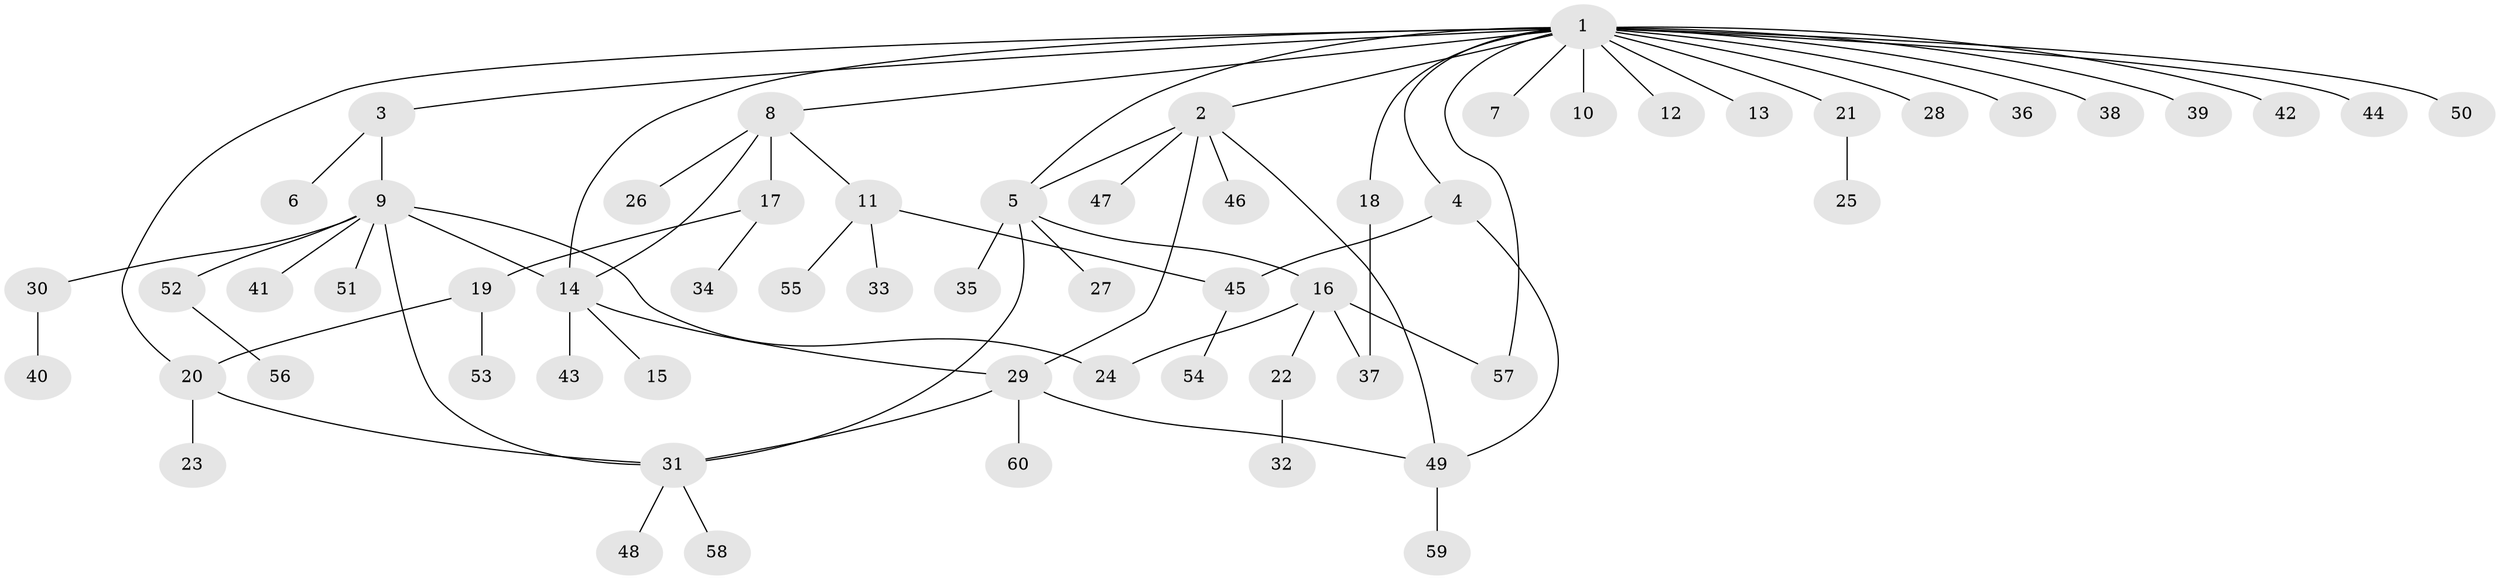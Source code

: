 // Generated by graph-tools (version 1.1) at 2025/26/03/09/25 03:26:05]
// undirected, 60 vertices, 73 edges
graph export_dot {
graph [start="1"]
  node [color=gray90,style=filled];
  1;
  2;
  3;
  4;
  5;
  6;
  7;
  8;
  9;
  10;
  11;
  12;
  13;
  14;
  15;
  16;
  17;
  18;
  19;
  20;
  21;
  22;
  23;
  24;
  25;
  26;
  27;
  28;
  29;
  30;
  31;
  32;
  33;
  34;
  35;
  36;
  37;
  38;
  39;
  40;
  41;
  42;
  43;
  44;
  45;
  46;
  47;
  48;
  49;
  50;
  51;
  52;
  53;
  54;
  55;
  56;
  57;
  58;
  59;
  60;
  1 -- 2;
  1 -- 3;
  1 -- 4;
  1 -- 5;
  1 -- 7;
  1 -- 8;
  1 -- 10;
  1 -- 12;
  1 -- 13;
  1 -- 14;
  1 -- 18;
  1 -- 20;
  1 -- 21;
  1 -- 28;
  1 -- 36;
  1 -- 38;
  1 -- 39;
  1 -- 42;
  1 -- 44;
  1 -- 50;
  1 -- 57;
  2 -- 5;
  2 -- 29;
  2 -- 46;
  2 -- 47;
  2 -- 49;
  3 -- 6;
  3 -- 9;
  4 -- 45;
  4 -- 49;
  5 -- 16;
  5 -- 27;
  5 -- 31;
  5 -- 35;
  8 -- 11;
  8 -- 14;
  8 -- 17;
  8 -- 26;
  9 -- 14;
  9 -- 24;
  9 -- 30;
  9 -- 31;
  9 -- 41;
  9 -- 51;
  9 -- 52;
  11 -- 33;
  11 -- 45;
  11 -- 55;
  14 -- 15;
  14 -- 29;
  14 -- 43;
  16 -- 22;
  16 -- 24;
  16 -- 37;
  16 -- 57;
  17 -- 19;
  17 -- 34;
  18 -- 37;
  19 -- 20;
  19 -- 53;
  20 -- 23;
  20 -- 31;
  21 -- 25;
  22 -- 32;
  29 -- 31;
  29 -- 49;
  29 -- 60;
  30 -- 40;
  31 -- 48;
  31 -- 58;
  45 -- 54;
  49 -- 59;
  52 -- 56;
}

